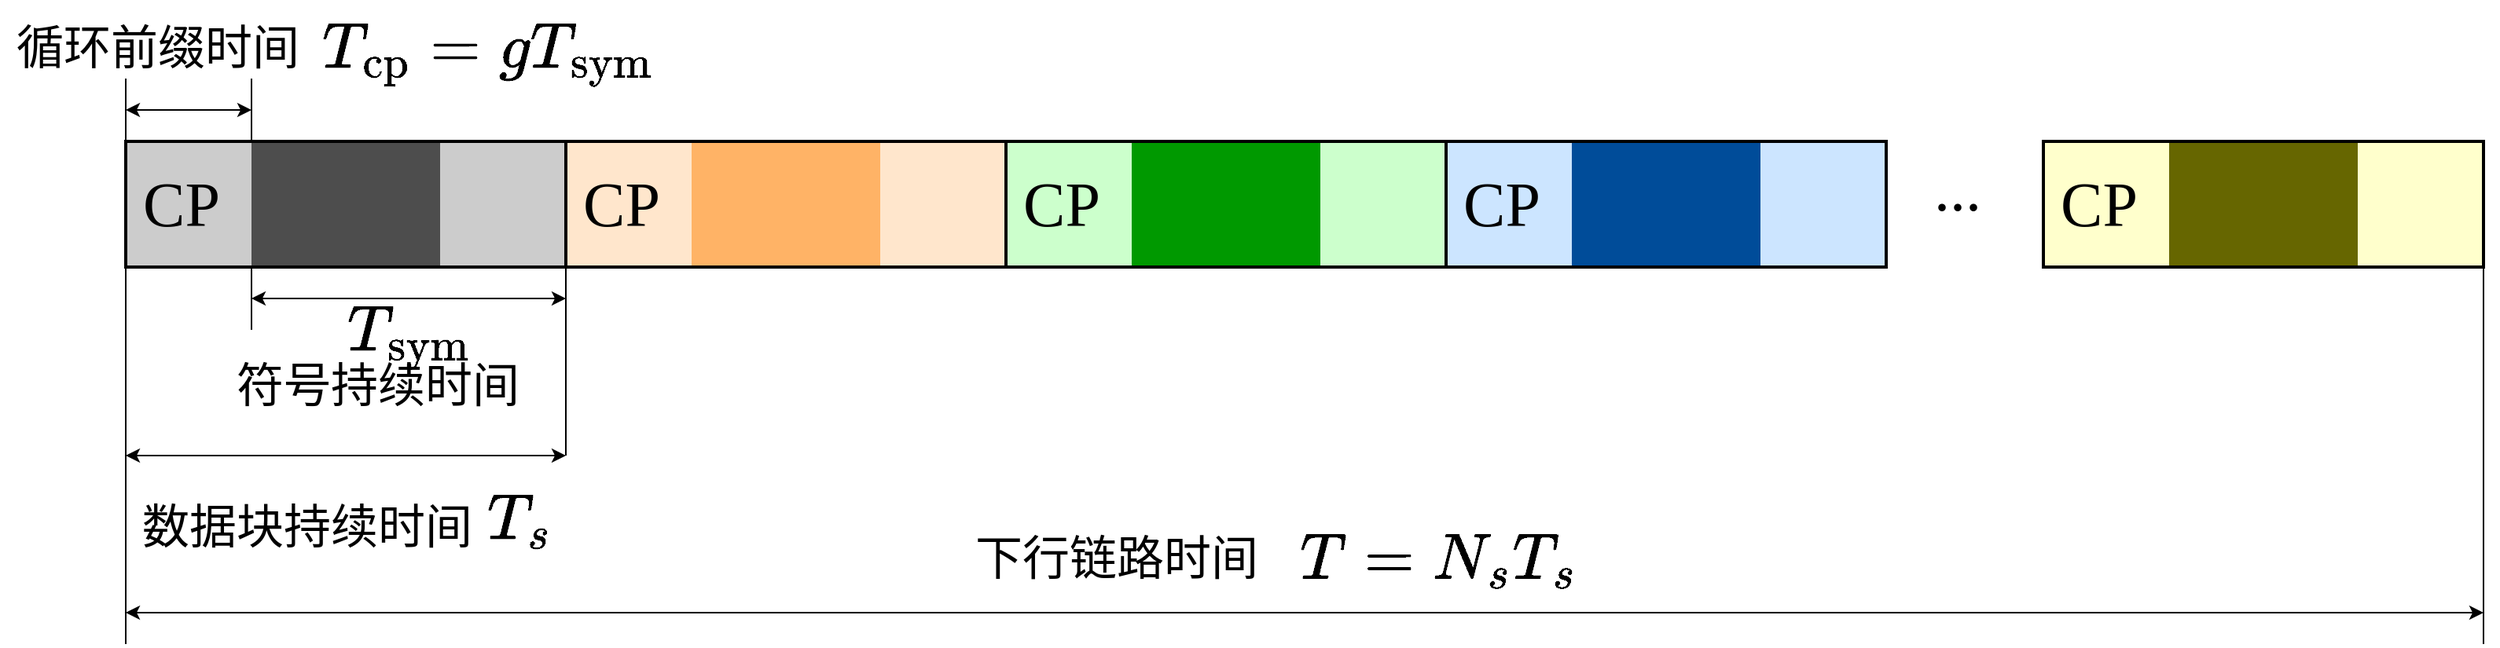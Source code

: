 <mxfile version="20.8.23" type="github">
  <diagram id="ADPTiK9DEXp0EauESeuz" name="第 1 页">
    <mxGraphModel dx="1363" dy="823" grid="1" gridSize="10" guides="1" tooltips="1" connect="1" arrows="1" fold="1" page="1" pageScale="1" pageWidth="827" pageHeight="1169" math="1" shadow="0">
      <root>
        <mxCell id="0" />
        <mxCell id="1" parent="0" />
        <mxCell id="_GoJkJV7PqPPJ-_aWAn1-5" value="" style="rounded=0;whiteSpace=wrap;html=1;strokeColor=none;fillColor=#CCCCCC;gradientColor=none;container=0;" parent="1" vertex="1">
          <mxGeometry x="280" y="240" width="280" height="80" as="geometry" />
        </mxCell>
        <mxCell id="_GoJkJV7PqPPJ-_aWAn1-2" value="" style="rounded=0;whiteSpace=wrap;html=1;strokeColor=none;fillColor=#4D4D4D;container=0;" parent="1" vertex="1">
          <mxGeometry x="360" y="240" width="120" height="80" as="geometry" />
        </mxCell>
        <mxCell id="_GoJkJV7PqPPJ-_aWAn1-6" value="&lt;font style=&quot;font-size: 40px;&quot; face=&quot;Times New Roman&quot;&gt;CP&lt;/font&gt;" style="text;html=1;align=center;verticalAlign=middle;resizable=0;points=[];autosize=1;strokeColor=none;fillColor=none;container=0;" parent="1" vertex="1">
          <mxGeometry x="280" y="250" width="70" height="60" as="geometry" />
        </mxCell>
        <mxCell id="_GoJkJV7PqPPJ-_aWAn1-8" value="" style="rounded=0;whiteSpace=wrap;html=1;strokeColor=default;fontFamily=Times New Roman;fontSize=24;fillColor=none;gradientColor=none;strokeWidth=2;" parent="1" vertex="1">
          <mxGeometry x="280" y="240" width="280" height="80" as="geometry" />
        </mxCell>
        <mxCell id="_GoJkJV7PqPPJ-_aWAn1-28" value="" style="endArrow=none;html=1;rounded=0;fontFamily=Times New Roman;fontSize=40;exitX=0;exitY=0;exitDx=0;exitDy=0;" parent="1" source="_GoJkJV7PqPPJ-_aWAn1-2" edge="1">
          <mxGeometry width="50" height="50" relative="1" as="geometry">
            <mxPoint x="640" y="340" as="sourcePoint" />
            <mxPoint x="360" y="200" as="targetPoint" />
            <Array as="points">
              <mxPoint x="360" y="220" />
            </Array>
          </mxGeometry>
        </mxCell>
        <mxCell id="_GoJkJV7PqPPJ-_aWAn1-30" value="$$T_\text{cp}=gT_\text{sym}$$" style="text;html=1;align=center;verticalAlign=middle;resizable=0;points=[];autosize=1;strokeColor=none;fillColor=none;fontSize=40;fontFamily=Times New Roman;" parent="1" vertex="1">
          <mxGeometry x="230" y="150" width="560" height="60" as="geometry" />
        </mxCell>
        <mxCell id="_GoJkJV7PqPPJ-_aWAn1-31" value="" style="endArrow=classic;startArrow=classic;html=1;rounded=0;fontFamily=Times New Roman;fontSize=40;" parent="1" edge="1">
          <mxGeometry width="50" height="50" relative="1" as="geometry">
            <mxPoint x="360" y="220" as="sourcePoint" />
            <mxPoint x="280" y="220" as="targetPoint" />
          </mxGeometry>
        </mxCell>
        <mxCell id="_GoJkJV7PqPPJ-_aWAn1-32" value="" style="endArrow=none;html=1;rounded=0;fontFamily=Times New Roman;fontSize=40;exitX=0;exitY=1;exitDx=0;exitDy=0;" parent="1" source="_GoJkJV7PqPPJ-_aWAn1-2" edge="1">
          <mxGeometry width="50" height="50" relative="1" as="geometry">
            <mxPoint x="450" y="350" as="sourcePoint" />
            <mxPoint x="360" y="360" as="targetPoint" />
          </mxGeometry>
        </mxCell>
        <mxCell id="_GoJkJV7PqPPJ-_aWAn1-34" value="" style="endArrow=none;html=1;rounded=0;fontFamily=Times New Roman;fontSize=40;entryX=0;entryY=0;entryDx=0;entryDy=0;" parent="1" target="_GoJkJV7PqPPJ-_aWAn1-5" edge="1">
          <mxGeometry width="50" height="50" relative="1" as="geometry">
            <mxPoint x="280" y="200" as="sourcePoint" />
            <mxPoint x="450" y="270" as="targetPoint" />
          </mxGeometry>
        </mxCell>
        <mxCell id="_GoJkJV7PqPPJ-_aWAn1-35" value="" style="endArrow=none;html=1;rounded=0;fontFamily=Times New Roman;fontSize=40;exitX=1;exitY=1;exitDx=0;exitDy=0;" parent="1" source="_GoJkJV7PqPPJ-_aWAn1-8" edge="1">
          <mxGeometry width="50" height="50" relative="1" as="geometry">
            <mxPoint x="370" y="330" as="sourcePoint" />
            <mxPoint x="560" y="440" as="targetPoint" />
          </mxGeometry>
        </mxCell>
        <mxCell id="_GoJkJV7PqPPJ-_aWAn1-36" value="" style="endArrow=classic;startArrow=classic;html=1;rounded=0;fontFamily=Times New Roman;fontSize=40;" parent="1" edge="1">
          <mxGeometry width="50" height="50" relative="1" as="geometry">
            <mxPoint x="560" y="340" as="sourcePoint" />
            <mxPoint x="360" y="340" as="targetPoint" />
          </mxGeometry>
        </mxCell>
        <mxCell id="_GoJkJV7PqPPJ-_aWAn1-37" value="$$T_\text{sym}$$" style="text;html=1;align=center;verticalAlign=middle;resizable=0;points=[];autosize=1;strokeColor=none;fillColor=none;fontSize=40;fontFamily=Times New Roman;" parent="1" vertex="1">
          <mxGeometry x="300" y="330" width="320" height="60" as="geometry" />
        </mxCell>
        <mxCell id="_GoJkJV7PqPPJ-_aWAn1-38" value="" style="endArrow=none;html=1;rounded=0;fontFamily=Times New Roman;fontSize=40;exitX=0;exitY=1;exitDx=0;exitDy=0;" parent="1" source="_GoJkJV7PqPPJ-_aWAn1-8" edge="1">
          <mxGeometry width="50" height="50" relative="1" as="geometry">
            <mxPoint x="570.0" y="330" as="sourcePoint" />
            <mxPoint x="280" y="560" as="targetPoint" />
          </mxGeometry>
        </mxCell>
        <mxCell id="_GoJkJV7PqPPJ-_aWAn1-39" value="" style="endArrow=classic;startArrow=classic;html=1;rounded=0;fontFamily=Times New Roman;fontSize=40;" parent="1" edge="1">
          <mxGeometry width="50" height="50" relative="1" as="geometry">
            <mxPoint x="560" y="440" as="sourcePoint" />
            <mxPoint x="280" y="440" as="targetPoint" />
          </mxGeometry>
        </mxCell>
        <mxCell id="_GoJkJV7PqPPJ-_aWAn1-40" value="$$T_s$$" style="text;html=1;align=center;verticalAlign=middle;resizable=0;points=[];autosize=1;strokeColor=none;fillColor=none;fontSize=40;fontFamily=Times New Roman;" parent="1" vertex="1">
          <mxGeometry x="450" y="450" width="160" height="60" as="geometry" />
        </mxCell>
        <mxCell id="_GoJkJV7PqPPJ-_aWAn1-41" value="" style="rounded=0;whiteSpace=wrap;html=1;strokeColor=none;fillColor=#FFE6CC;gradientColor=none;container=0;" parent="1" vertex="1">
          <mxGeometry x="560" y="240" width="280" height="80" as="geometry" />
        </mxCell>
        <mxCell id="_GoJkJV7PqPPJ-_aWAn1-42" value="" style="rounded=0;whiteSpace=wrap;html=1;strokeColor=none;fillColor=#FFB366;container=0;" parent="1" vertex="1">
          <mxGeometry x="640" y="240" width="120" height="80" as="geometry" />
        </mxCell>
        <mxCell id="_GoJkJV7PqPPJ-_aWAn1-43" value="&lt;font style=&quot;font-size: 40px;&quot; face=&quot;Times New Roman&quot;&gt;CP&lt;/font&gt;" style="text;html=1;align=center;verticalAlign=middle;resizable=0;points=[];autosize=1;strokeColor=none;fillColor=none;container=0;" parent="1" vertex="1">
          <mxGeometry x="560" y="250" width="70" height="60" as="geometry" />
        </mxCell>
        <mxCell id="_GoJkJV7PqPPJ-_aWAn1-44" value="" style="rounded=0;whiteSpace=wrap;html=1;strokeColor=default;fontFamily=Times New Roman;fontSize=24;fillColor=none;gradientColor=none;strokeWidth=2;" parent="1" vertex="1">
          <mxGeometry x="560" y="240" width="280" height="80" as="geometry" />
        </mxCell>
        <mxCell id="_GoJkJV7PqPPJ-_aWAn1-45" value="" style="rounded=0;whiteSpace=wrap;html=1;strokeColor=none;fillColor=#CCFFCC;gradientColor=none;container=0;" parent="1" vertex="1">
          <mxGeometry x="840" y="240" width="280" height="80" as="geometry" />
        </mxCell>
        <mxCell id="_GoJkJV7PqPPJ-_aWAn1-46" value="" style="rounded=0;whiteSpace=wrap;html=1;strokeColor=none;fillColor=#009900;container=0;" parent="1" vertex="1">
          <mxGeometry x="920" y="240" width="120" height="80" as="geometry" />
        </mxCell>
        <mxCell id="_GoJkJV7PqPPJ-_aWAn1-47" value="&lt;font style=&quot;font-size: 40px;&quot; face=&quot;Times New Roman&quot;&gt;CP&lt;/font&gt;" style="text;html=1;align=center;verticalAlign=middle;resizable=0;points=[];autosize=1;strokeColor=none;fillColor=none;container=0;" parent="1" vertex="1">
          <mxGeometry x="840" y="250" width="70" height="60" as="geometry" />
        </mxCell>
        <mxCell id="_GoJkJV7PqPPJ-_aWAn1-48" value="" style="rounded=0;whiteSpace=wrap;html=1;strokeColor=default;fontFamily=Times New Roman;fontSize=24;fillColor=none;gradientColor=none;strokeWidth=2;" parent="1" vertex="1">
          <mxGeometry x="840" y="240" width="280" height="80" as="geometry" />
        </mxCell>
        <mxCell id="_GoJkJV7PqPPJ-_aWAn1-49" value="" style="rounded=0;whiteSpace=wrap;html=1;strokeColor=none;fillColor=#CCE5FF;gradientColor=none;container=0;" parent="1" vertex="1">
          <mxGeometry x="1120" y="240" width="280" height="80" as="geometry" />
        </mxCell>
        <mxCell id="_GoJkJV7PqPPJ-_aWAn1-50" value="" style="rounded=0;whiteSpace=wrap;html=1;strokeColor=none;fillColor=#004C99;container=0;" parent="1" vertex="1">
          <mxGeometry x="1200" y="240" width="120" height="80" as="geometry" />
        </mxCell>
        <mxCell id="_GoJkJV7PqPPJ-_aWAn1-51" value="&lt;font style=&quot;font-size: 40px;&quot; face=&quot;Times New Roman&quot;&gt;CP&lt;/font&gt;" style="text;html=1;align=center;verticalAlign=middle;resizable=0;points=[];autosize=1;strokeColor=none;fillColor=none;container=0;" parent="1" vertex="1">
          <mxGeometry x="1120" y="250" width="70" height="60" as="geometry" />
        </mxCell>
        <mxCell id="_GoJkJV7PqPPJ-_aWAn1-52" value="" style="rounded=0;whiteSpace=wrap;html=1;strokeColor=default;fontFamily=Times New Roman;fontSize=24;fillColor=none;gradientColor=none;strokeWidth=2;" parent="1" vertex="1">
          <mxGeometry x="1120" y="240" width="280" height="80" as="geometry" />
        </mxCell>
        <mxCell id="_GoJkJV7PqPPJ-_aWAn1-55" value="" style="rounded=0;whiteSpace=wrap;html=1;strokeColor=none;fillColor=#FFFFCC;gradientColor=none;container=0;" parent="1" vertex="1">
          <mxGeometry x="1500" y="240" width="280" height="80" as="geometry" />
        </mxCell>
        <mxCell id="_GoJkJV7PqPPJ-_aWAn1-56" value="" style="rounded=0;whiteSpace=wrap;html=1;strokeColor=none;fillColor=#666600;container=0;" parent="1" vertex="1">
          <mxGeometry x="1580" y="240" width="120" height="80" as="geometry" />
        </mxCell>
        <mxCell id="_GoJkJV7PqPPJ-_aWAn1-57" value="&lt;font style=&quot;font-size: 40px;&quot; face=&quot;Times New Roman&quot;&gt;CP&lt;/font&gt;" style="text;html=1;align=center;verticalAlign=middle;resizable=0;points=[];autosize=1;strokeColor=none;fillColor=none;container=0;" parent="1" vertex="1">
          <mxGeometry x="1500" y="250" width="70" height="60" as="geometry" />
        </mxCell>
        <mxCell id="_GoJkJV7PqPPJ-_aWAn1-58" value="" style="rounded=0;whiteSpace=wrap;html=1;strokeColor=default;fontFamily=Times New Roman;fontSize=24;fillColor=none;gradientColor=none;strokeWidth=2;" parent="1" vertex="1">
          <mxGeometry x="1500" y="240" width="280" height="80" as="geometry" />
        </mxCell>
        <mxCell id="_GoJkJV7PqPPJ-_aWAn1-59" value="..." style="text;html=1;align=center;verticalAlign=middle;resizable=0;points=[];autosize=1;strokeColor=none;fillColor=none;fontSize=40;fontFamily=Times New Roman;" parent="1" vertex="1">
          <mxGeometry x="1420" y="240" width="50" height="60" as="geometry" />
        </mxCell>
        <mxCell id="_GoJkJV7PqPPJ-_aWAn1-60" value="" style="endArrow=none;html=1;rounded=0;fontFamily=Times New Roman;fontSize=40;exitX=1;exitY=1;exitDx=0;exitDy=0;" parent="1" source="_GoJkJV7PqPPJ-_aWAn1-58" edge="1">
          <mxGeometry width="50" height="50" relative="1" as="geometry">
            <mxPoint x="290" y="330" as="sourcePoint" />
            <mxPoint x="1780" y="560" as="targetPoint" />
          </mxGeometry>
        </mxCell>
        <mxCell id="_GoJkJV7PqPPJ-_aWAn1-61" value="" style="endArrow=classic;startArrow=classic;html=1;rounded=0;fontFamily=Times New Roman;fontSize=40;" parent="1" edge="1">
          <mxGeometry width="50" height="50" relative="1" as="geometry">
            <mxPoint x="1780" y="540" as="sourcePoint" />
            <mxPoint x="280" y="540" as="targetPoint" />
          </mxGeometry>
        </mxCell>
        <mxCell id="_GoJkJV7PqPPJ-_aWAn1-62" value="$$T=N_sT_s$$" style="text;html=1;align=center;verticalAlign=middle;resizable=0;points=[];autosize=1;strokeColor=none;fillColor=none;fontSize=40;fontFamily=Times New Roman;" parent="1" vertex="1">
          <mxGeometry x="980" y="475" width="270" height="60" as="geometry" />
        </mxCell>
        <mxCell id="_IRF47p1kUo6j5dpkaL6-1" value="&lt;font style=&quot;font-size: 30px;&quot;&gt;循环前缀时间&lt;/font&gt;" style="text;html=1;align=center;verticalAlign=middle;resizable=0;points=[];autosize=1;strokeColor=none;fillColor=none;fontFamily=宋体;fontSize=30;" vertex="1" parent="1">
          <mxGeometry x="200" y="155" width="200" height="50" as="geometry" />
        </mxCell>
        <mxCell id="_IRF47p1kUo6j5dpkaL6-2" value="&lt;font style=&quot;font-size: 30px;&quot;&gt;符号持续时间&lt;/font&gt;" style="text;html=1;align=center;verticalAlign=middle;resizable=0;points=[];autosize=1;strokeColor=none;fillColor=none;fontFamily=宋体;fontSize=30;" vertex="1" parent="1">
          <mxGeometry x="340" y="370" width="200" height="50" as="geometry" />
        </mxCell>
        <mxCell id="_IRF47p1kUo6j5dpkaL6-3" value="&lt;font style=&quot;font-size: 30px;&quot;&gt;数据块持续时间&lt;/font&gt;" style="text;html=1;align=center;verticalAlign=middle;resizable=0;points=[];autosize=1;strokeColor=none;fillColor=none;fontFamily=宋体;fontSize=30;" vertex="1" parent="1">
          <mxGeometry x="280" y="460" width="230" height="50" as="geometry" />
        </mxCell>
        <mxCell id="_IRF47p1kUo6j5dpkaL6-4" value="&lt;font style=&quot;font-size: 30px;&quot;&gt;下行链路时间&lt;/font&gt;" style="text;html=1;align=center;verticalAlign=middle;resizable=0;points=[];autosize=1;strokeColor=none;fillColor=none;fontFamily=宋体;fontSize=30;" vertex="1" parent="1">
          <mxGeometry x="810" y="480" width="200" height="50" as="geometry" />
        </mxCell>
      </root>
    </mxGraphModel>
  </diagram>
</mxfile>
